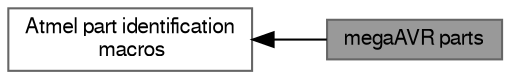 digraph "megaAVR parts"
{
 // LATEX_PDF_SIZE
  bgcolor="transparent";
  edge [fontname=FreeSans,fontsize=10,labelfontname=FreeSans,labelfontsize=10];
  node [fontname=FreeSans,fontsize=10,shape=box,height=0.2,width=0.4];
  rankdir=LR;
  Node1 [label="megaAVR parts",height=0.2,width=0.4,color="gray40", fillcolor="grey60", style="filled", fontcolor="black",tooltip=" "];
  Node2 [label="Atmel part identification\l macros",height=0.2,width=0.4,color="grey40", fillcolor="white", style="filled",URL="$group__part__macros__group.html",tooltip="This collection of macros identify which series and families that the various Atmel parts belong to."];
  Node2->Node1 [shape=plaintext, dir="back", style="solid"];
}
